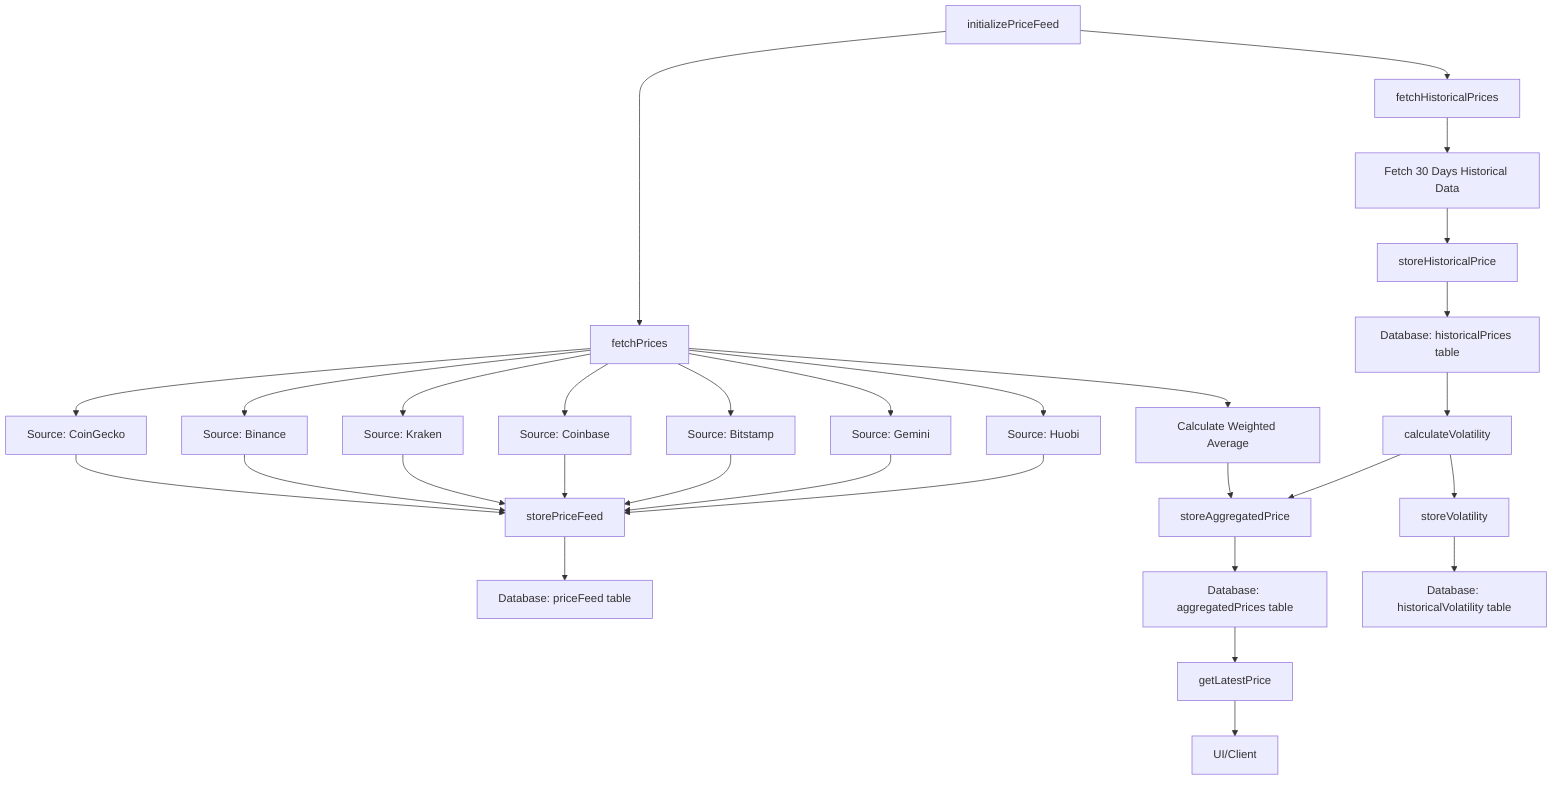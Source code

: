 graph TD
A[initializePriceFeed] --> B[fetchPrices]
A --> C[fetchHistoricalPrices]

    B --> D1[Source: CoinGecko]
    B --> D2[Source: Binance]
    B --> D3[Source: Kraken]
    B --> D4[Source: Coinbase]
    B --> D5[Source: Bitstamp]
    B --> D6[Source: Gemini]
    B --> D7[Source: Huobi]

    D1 --> E[storePriceFeed]
    D2 --> E
    D3 --> E
    D4 --> E
    D5 --> E
    D6 --> E
    D7 --> E

    E --> F[Database: priceFeed table]

    B --> G[Calculate Weighted Average]
    G --> H[storeAggregatedPrice]
    H --> I[Database: aggregatedPrices table]

    C --> J[Fetch 30 Days Historical Data]
    J --> K[storeHistoricalPrice]
    K --> L[Database: historicalPrices table]

    L --> M[calculateVolatility]
    M --> N[storeVolatility]
    N --> O[Database: historicalVolatility table]

    M --> H

    I --> P[getLatestPrice]
    P --> Q[UI/Client]
